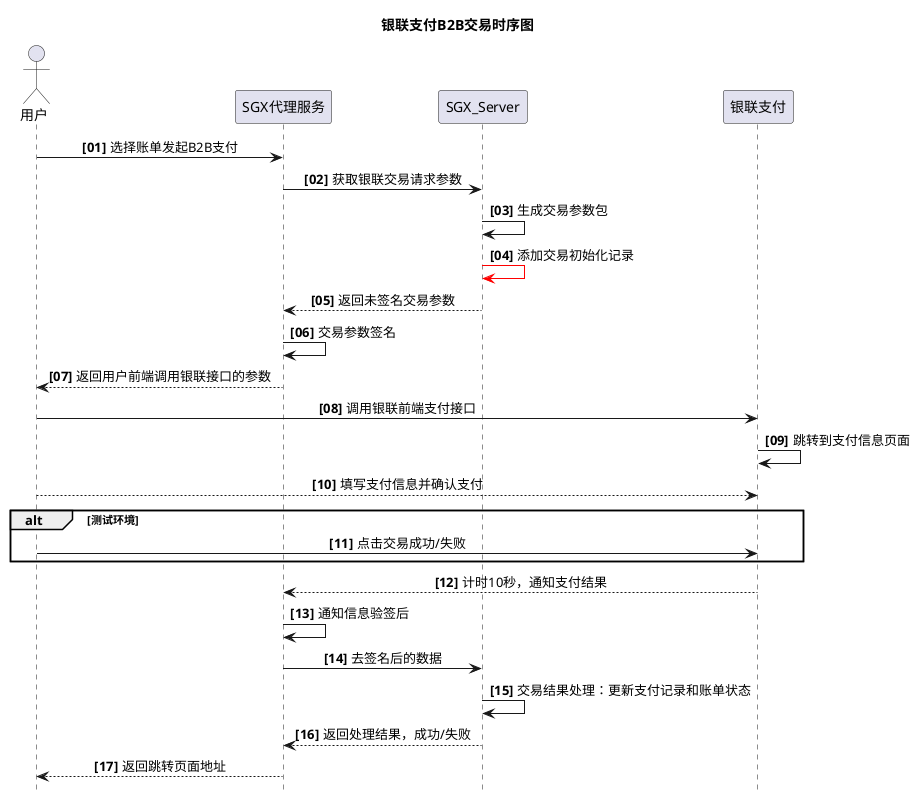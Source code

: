 @startuml
hide footbox
autonumber "<b>[00]"
skinparam sequenceMessageAlign center

title 银联支付B2B交易时序图
actor 用户

用户 -> SGX代理服务: 选择账单发起B2B支付
SGX代理服务 -> SGX_Server: 获取银联交易请求参数
SGX_Server -> SGX_Server: 生成交易参数包
SGX_Server -[#red]> SGX_Server: 添加交易初始化记录
SGX代理服务 <-- SGX_Server: 返回未签名交易参数
SGX代理服务 -> SGX代理服务: 交易参数签名
用户 <-- SGX代理服务: 返回用户前端调用银联接口的参数
用户 -> 银联支付: 调用银联前端支付接口
银联支付 -> 银联支付: 跳转到支付信息页面
用户 --> 银联支付: 填写支付信息并确认支付
alt 测试环境
用户 -> 银联支付: 点击交易成功/失败
end alt
SGX代理服务 <-- 银联支付: 计时10秒，通知支付结果
SGX代理服务 -> SGX代理服务: 通知信息验签后
SGX_Server <- SGX代理服务: 去签名后的数据
SGX_Server -> SGX_Server: 交易结果处理：更新支付记录和账单状态
SGX代理服务 <-- SGX_Server: 返回处理结果，成功/失败
用户 <-- SGX代理服务: 返回跳转页面地址
@enduml